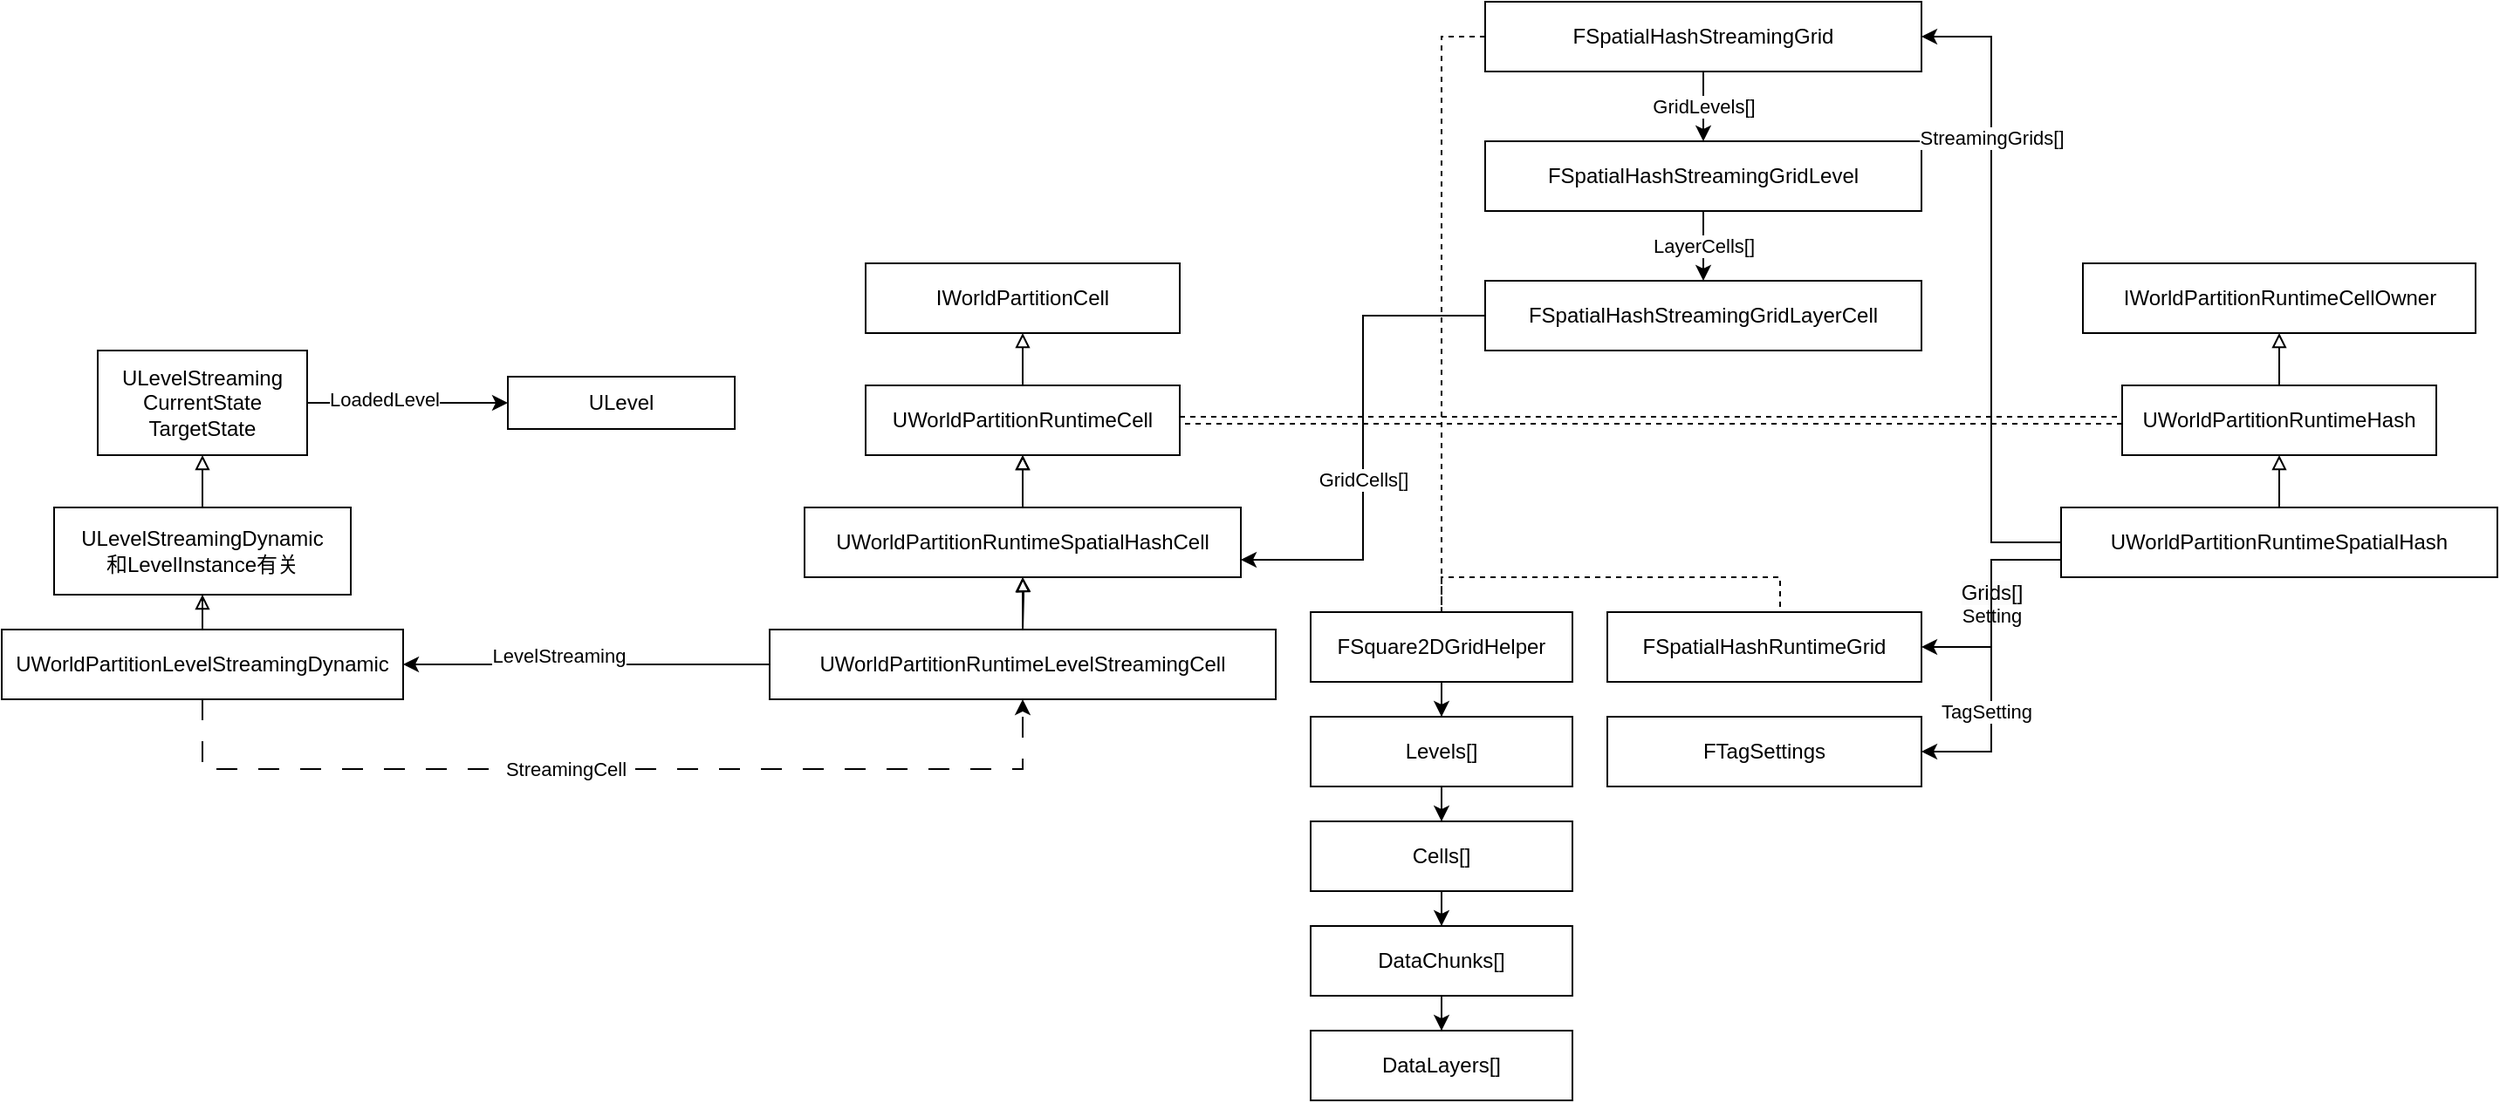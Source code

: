 <mxfile version="21.0.8" type="github">
  <diagram name="第 1 页" id="u48QxcZXzsDmRhVh5sVj">
    <mxGraphModel dx="1969" dy="2349" grid="1" gridSize="10" guides="1" tooltips="1" connect="1" arrows="1" fold="1" page="1" pageScale="1" pageWidth="827" pageHeight="1169" math="0" shadow="0">
      <root>
        <mxCell id="0" />
        <mxCell id="1" parent="0" />
        <mxCell id="lER_W7CF0ef6PpixGFhQ-1" value="ULevelStreaming&lt;br&gt;CurrentState&lt;br&gt;TargetState" style="rounded=0;whiteSpace=wrap;html=1;shadow=0;" vertex="1" parent="1">
          <mxGeometry x="115" y="30" width="120" height="60" as="geometry" />
        </mxCell>
        <mxCell id="lER_W7CF0ef6PpixGFhQ-12" style="edgeStyle=orthogonalEdgeStyle;rounded=0;orthogonalLoop=1;jettySize=auto;html=1;exitX=0.5;exitY=0;exitDx=0;exitDy=0;endArrow=block;endFill=0;" edge="1" parent="1" source="lER_W7CF0ef6PpixGFhQ-2" target="lER_W7CF0ef6PpixGFhQ-1">
          <mxGeometry relative="1" as="geometry" />
        </mxCell>
        <mxCell id="lER_W7CF0ef6PpixGFhQ-2" value="ULevelStreamingDynamic&lt;br&gt;和LevelInstance有关" style="rounded=0;whiteSpace=wrap;html=1;" vertex="1" parent="1">
          <mxGeometry x="90" y="120" width="170" height="50" as="geometry" />
        </mxCell>
        <mxCell id="lER_W7CF0ef6PpixGFhQ-13" style="edgeStyle=orthogonalEdgeStyle;rounded=0;orthogonalLoop=1;jettySize=auto;html=1;exitX=0.5;exitY=0;exitDx=0;exitDy=0;endArrow=block;endFill=0;" edge="1" parent="1" source="lER_W7CF0ef6PpixGFhQ-3" target="lER_W7CF0ef6PpixGFhQ-2">
          <mxGeometry relative="1" as="geometry" />
        </mxCell>
        <mxCell id="lER_W7CF0ef6PpixGFhQ-17" value="" style="edgeStyle=orthogonalEdgeStyle;rounded=0;orthogonalLoop=1;jettySize=auto;html=1;" edge="1" parent="1" source="lER_W7CF0ef6PpixGFhQ-1" target="lER_W7CF0ef6PpixGFhQ-16">
          <mxGeometry relative="1" as="geometry">
            <mxPoint x="349" as="sourcePoint" />
          </mxGeometry>
        </mxCell>
        <mxCell id="lER_W7CF0ef6PpixGFhQ-18" value="LoadedLevel" style="edgeLabel;html=1;align=center;verticalAlign=middle;resizable=0;points=[];" vertex="1" connectable="0" parent="lER_W7CF0ef6PpixGFhQ-17">
          <mxGeometry x="-0.233" y="2" relative="1" as="geometry">
            <mxPoint as="offset" />
          </mxGeometry>
        </mxCell>
        <mxCell id="lER_W7CF0ef6PpixGFhQ-23" style="edgeStyle=orthogonalEdgeStyle;rounded=0;orthogonalLoop=1;jettySize=auto;html=1;exitX=0.5;exitY=1;exitDx=0;exitDy=0;entryX=0.5;entryY=1;entryDx=0;entryDy=0;dashed=1;dashPattern=12 12;" edge="1" parent="1" source="lER_W7CF0ef6PpixGFhQ-3" target="lER_W7CF0ef6PpixGFhQ-6">
          <mxGeometry relative="1" as="geometry">
            <Array as="points">
              <mxPoint x="175" y="270" />
              <mxPoint x="645" y="270" />
            </Array>
          </mxGeometry>
        </mxCell>
        <mxCell id="lER_W7CF0ef6PpixGFhQ-25" value="StreamingCell" style="edgeLabel;html=1;align=center;verticalAlign=middle;resizable=0;points=[];" vertex="1" connectable="0" parent="lER_W7CF0ef6PpixGFhQ-23">
          <mxGeometry x="-0.098" relative="1" as="geometry">
            <mxPoint as="offset" />
          </mxGeometry>
        </mxCell>
        <mxCell id="lER_W7CF0ef6PpixGFhQ-3" value="UWorldPartitionLevelStreamingDynamic" style="rounded=0;whiteSpace=wrap;html=1;" vertex="1" parent="1">
          <mxGeometry x="60" y="190" width="230" height="40" as="geometry" />
        </mxCell>
        <mxCell id="lER_W7CF0ef6PpixGFhQ-4" value="UWorldPartitionRuntimeCell" style="rounded=0;whiteSpace=wrap;html=1;" vertex="1" parent="1">
          <mxGeometry x="555" y="50" width="180" height="40" as="geometry" />
        </mxCell>
        <mxCell id="lER_W7CF0ef6PpixGFhQ-9" style="edgeStyle=orthogonalEdgeStyle;rounded=0;orthogonalLoop=1;jettySize=auto;html=1;exitX=0.5;exitY=0;exitDx=0;exitDy=0;entryX=0.5;entryY=1;entryDx=0;entryDy=0;endArrow=block;endFill=0;" edge="1" parent="1" source="lER_W7CF0ef6PpixGFhQ-5" target="lER_W7CF0ef6PpixGFhQ-4">
          <mxGeometry relative="1" as="geometry" />
        </mxCell>
        <mxCell id="lER_W7CF0ef6PpixGFhQ-5" value="UWorldPartitionRuntimeSpatialHashCell" style="rounded=0;whiteSpace=wrap;html=1;" vertex="1" parent="1">
          <mxGeometry x="520" y="120" width="250" height="40" as="geometry" />
        </mxCell>
        <mxCell id="lER_W7CF0ef6PpixGFhQ-11" style="edgeStyle=orthogonalEdgeStyle;rounded=0;orthogonalLoop=1;jettySize=auto;html=1;exitX=0.5;exitY=0;exitDx=0;exitDy=0;endArrow=block;endFill=0;" edge="1" parent="1" source="lER_W7CF0ef6PpixGFhQ-6" target="lER_W7CF0ef6PpixGFhQ-5">
          <mxGeometry relative="1" as="geometry" />
        </mxCell>
        <mxCell id="lER_W7CF0ef6PpixGFhQ-14" style="edgeStyle=orthogonalEdgeStyle;rounded=0;orthogonalLoop=1;jettySize=auto;html=1;exitX=0;exitY=0.5;exitDx=0;exitDy=0;" edge="1" parent="1" source="lER_W7CF0ef6PpixGFhQ-6" target="lER_W7CF0ef6PpixGFhQ-3">
          <mxGeometry relative="1" as="geometry" />
        </mxCell>
        <mxCell id="lER_W7CF0ef6PpixGFhQ-15" value="LevelStreaming" style="edgeLabel;html=1;align=center;verticalAlign=middle;resizable=0;points=[];" vertex="1" connectable="0" parent="lER_W7CF0ef6PpixGFhQ-14">
          <mxGeometry x="0.152" y="-5" relative="1" as="geometry">
            <mxPoint as="offset" />
          </mxGeometry>
        </mxCell>
        <mxCell id="lER_W7CF0ef6PpixGFhQ-6" value="UWorldPartitionRuntimeLevelStreamingCell" style="rounded=0;whiteSpace=wrap;html=1;" vertex="1" parent="1">
          <mxGeometry x="500" y="190" width="290" height="40" as="geometry" />
        </mxCell>
        <mxCell id="lER_W7CF0ef6PpixGFhQ-16" value="ULevel" style="rounded=0;whiteSpace=wrap;html=1;" vertex="1" parent="1">
          <mxGeometry x="350" y="45" width="130" height="30" as="geometry" />
        </mxCell>
        <mxCell id="lER_W7CF0ef6PpixGFhQ-27" style="edgeStyle=orthogonalEdgeStyle;rounded=0;orthogonalLoop=1;jettySize=auto;html=1;exitX=0;exitY=0.5;exitDx=0;exitDy=0;entryX=1;entryY=0.75;entryDx=0;entryDy=0;" edge="1" parent="1" source="lER_W7CF0ef6PpixGFhQ-26" target="lER_W7CF0ef6PpixGFhQ-43">
          <mxGeometry relative="1" as="geometry" />
        </mxCell>
        <mxCell id="lER_W7CF0ef6PpixGFhQ-28" value="GridCells[]" style="edgeLabel;html=1;align=center;verticalAlign=middle;resizable=0;points=[];" vertex="1" connectable="0" parent="lER_W7CF0ef6PpixGFhQ-27">
          <mxGeometry x="0.17" relative="1" as="geometry">
            <mxPoint as="offset" />
          </mxGeometry>
        </mxCell>
        <mxCell id="lER_W7CF0ef6PpixGFhQ-26" value="FSpatialHashStreamingGridLayerCell" style="rounded=0;whiteSpace=wrap;html=1;" vertex="1" parent="1">
          <mxGeometry x="910" y="-10" width="250" height="40" as="geometry" />
        </mxCell>
        <mxCell id="lER_W7CF0ef6PpixGFhQ-30" value="FSpatialHashRuntimeGrid" style="rounded=0;whiteSpace=wrap;html=1;" vertex="1" parent="1">
          <mxGeometry x="980" y="180" width="180" height="40" as="geometry" />
        </mxCell>
        <mxCell id="lER_W7CF0ef6PpixGFhQ-34" value="LayerCells[]" style="edgeStyle=orthogonalEdgeStyle;rounded=0;orthogonalLoop=1;jettySize=auto;html=1;exitX=0.5;exitY=1;exitDx=0;exitDy=0;" edge="1" parent="1" source="lER_W7CF0ef6PpixGFhQ-31" target="lER_W7CF0ef6PpixGFhQ-26">
          <mxGeometry relative="1" as="geometry" />
        </mxCell>
        <mxCell id="lER_W7CF0ef6PpixGFhQ-31" value="FSpatialHashStreamingGridLevel" style="rounded=0;whiteSpace=wrap;html=1;" vertex="1" parent="1">
          <mxGeometry x="910" y="-90" width="250" height="40" as="geometry" />
        </mxCell>
        <mxCell id="lER_W7CF0ef6PpixGFhQ-35" value="GridLevels[]" style="edgeStyle=orthogonalEdgeStyle;rounded=0;orthogonalLoop=1;jettySize=auto;html=1;" edge="1" parent="1" source="lER_W7CF0ef6PpixGFhQ-32" target="lER_W7CF0ef6PpixGFhQ-31">
          <mxGeometry relative="1" as="geometry" />
        </mxCell>
        <mxCell id="lER_W7CF0ef6PpixGFhQ-76" style="edgeStyle=orthogonalEdgeStyle;rounded=0;orthogonalLoop=1;jettySize=auto;html=1;entryX=0.5;entryY=0;entryDx=0;entryDy=0;exitX=0;exitY=0.5;exitDx=0;exitDy=0;dashed=1;endArrow=none;endFill=0;" edge="1" parent="1" source="lER_W7CF0ef6PpixGFhQ-32" target="lER_W7CF0ef6PpixGFhQ-65">
          <mxGeometry relative="1" as="geometry" />
        </mxCell>
        <mxCell id="lER_W7CF0ef6PpixGFhQ-32" value="FSpatialHashStreamingGrid" style="rounded=0;whiteSpace=wrap;html=1;" vertex="1" parent="1">
          <mxGeometry x="910" y="-170" width="250" height="40" as="geometry" />
        </mxCell>
        <mxCell id="lER_W7CF0ef6PpixGFhQ-52" value="" style="edgeStyle=orthogonalEdgeStyle;rounded=0;orthogonalLoop=1;jettySize=auto;html=1;endArrow=block;endFill=0;" edge="1" parent="1" source="lER_W7CF0ef6PpixGFhQ-40" target="lER_W7CF0ef6PpixGFhQ-51">
          <mxGeometry relative="1" as="geometry" />
        </mxCell>
        <mxCell id="lER_W7CF0ef6PpixGFhQ-40" value="UWorldPartitionRuntimeCell" style="rounded=0;whiteSpace=wrap;html=1;" vertex="1" parent="1">
          <mxGeometry x="555" y="50" width="180" height="40" as="geometry" />
        </mxCell>
        <mxCell id="lER_W7CF0ef6PpixGFhQ-41" style="edgeStyle=orthogonalEdgeStyle;rounded=0;orthogonalLoop=1;jettySize=auto;html=1;exitX=0.5;exitY=0;exitDx=0;exitDy=0;entryX=0.5;entryY=1;entryDx=0;entryDy=0;endArrow=block;endFill=0;" edge="1" source="lER_W7CF0ef6PpixGFhQ-43" target="lER_W7CF0ef6PpixGFhQ-40" parent="1">
          <mxGeometry relative="1" as="geometry" />
        </mxCell>
        <mxCell id="lER_W7CF0ef6PpixGFhQ-42" style="edgeStyle=orthogonalEdgeStyle;rounded=0;orthogonalLoop=1;jettySize=auto;html=1;exitX=0.5;exitY=0;exitDx=0;exitDy=0;endArrow=block;endFill=0;" edge="1" target="lER_W7CF0ef6PpixGFhQ-43" parent="1">
          <mxGeometry relative="1" as="geometry">
            <mxPoint x="645" y="190" as="sourcePoint" />
          </mxGeometry>
        </mxCell>
        <mxCell id="lER_W7CF0ef6PpixGFhQ-43" value="UWorldPartitionRuntimeSpatialHashCell" style="rounded=0;whiteSpace=wrap;html=1;" vertex="1" parent="1">
          <mxGeometry x="520" y="120" width="250" height="40" as="geometry" />
        </mxCell>
        <mxCell id="lER_W7CF0ef6PpixGFhQ-55" style="edgeStyle=orthogonalEdgeStyle;rounded=0;orthogonalLoop=1;jettySize=auto;html=1;dashed=1;shape=link;" edge="1" parent="1" source="lER_W7CF0ef6PpixGFhQ-45" target="lER_W7CF0ef6PpixGFhQ-40">
          <mxGeometry relative="1" as="geometry" />
        </mxCell>
        <mxCell id="lER_W7CF0ef6PpixGFhQ-45" value="UWorldPartitionRuntimeHash" style="rounded=0;whiteSpace=wrap;html=1;" vertex="1" parent="1">
          <mxGeometry x="1275" y="50" width="180" height="40" as="geometry" />
        </mxCell>
        <mxCell id="lER_W7CF0ef6PpixGFhQ-46" style="edgeStyle=orthogonalEdgeStyle;rounded=0;orthogonalLoop=1;jettySize=auto;html=1;exitX=0.5;exitY=0;exitDx=0;exitDy=0;entryX=0.5;entryY=1;entryDx=0;entryDy=0;endArrow=block;endFill=0;" edge="1" parent="1" source="lER_W7CF0ef6PpixGFhQ-48" target="lER_W7CF0ef6PpixGFhQ-45">
          <mxGeometry relative="1" as="geometry" />
        </mxCell>
        <mxCell id="lER_W7CF0ef6PpixGFhQ-56" style="edgeStyle=orthogonalEdgeStyle;rounded=0;orthogonalLoop=1;jettySize=auto;html=1;exitX=0;exitY=0.5;exitDx=0;exitDy=0;entryX=1;entryY=0.5;entryDx=0;entryDy=0;" edge="1" parent="1" source="lER_W7CF0ef6PpixGFhQ-48" target="lER_W7CF0ef6PpixGFhQ-32">
          <mxGeometry relative="1" as="geometry" />
        </mxCell>
        <mxCell id="lER_W7CF0ef6PpixGFhQ-57" value="StreamingGrids[]" style="edgeLabel;html=1;align=center;verticalAlign=middle;resizable=0;points=[];" vertex="1" connectable="0" parent="lER_W7CF0ef6PpixGFhQ-56">
          <mxGeometry x="0.469" relative="1" as="geometry">
            <mxPoint as="offset" />
          </mxGeometry>
        </mxCell>
        <mxCell id="lER_W7CF0ef6PpixGFhQ-59" value="&lt;span style=&quot;color: rgb(0, 0, 0); font-family: Helvetica; font-size: 12px; font-style: normal; font-variant-ligatures: normal; font-variant-caps: normal; font-weight: 400; letter-spacing: normal; orphans: 2; text-align: center; text-indent: 0px; text-transform: none; widows: 2; word-spacing: 0px; -webkit-text-stroke-width: 0px; background-color: rgb(251, 251, 251); text-decoration-thickness: initial; text-decoration-style: initial; text-decoration-color: initial; float: none; display: inline !important;&quot;&gt;Grids[]&lt;br&gt;&lt;/span&gt;Setting" style="edgeStyle=orthogonalEdgeStyle;rounded=0;orthogonalLoop=1;jettySize=auto;html=1;exitX=0;exitY=0.75;exitDx=0;exitDy=0;entryX=1;entryY=0.5;entryDx=0;entryDy=0;" edge="1" parent="1" source="lER_W7CF0ef6PpixGFhQ-48" target="lER_W7CF0ef6PpixGFhQ-30">
          <mxGeometry relative="1" as="geometry" />
        </mxCell>
        <mxCell id="lER_W7CF0ef6PpixGFhQ-61" style="edgeStyle=orthogonalEdgeStyle;rounded=0;orthogonalLoop=1;jettySize=auto;html=1;exitX=0;exitY=0.75;exitDx=0;exitDy=0;entryX=1;entryY=0.5;entryDx=0;entryDy=0;" edge="1" parent="1" source="lER_W7CF0ef6PpixGFhQ-48" target="lER_W7CF0ef6PpixGFhQ-60">
          <mxGeometry relative="1" as="geometry" />
        </mxCell>
        <mxCell id="lER_W7CF0ef6PpixGFhQ-62" value="TagSetting" style="edgeLabel;html=1;align=center;verticalAlign=middle;resizable=0;points=[];" vertex="1" connectable="0" parent="lER_W7CF0ef6PpixGFhQ-61">
          <mxGeometry x="0.338" y="-3" relative="1" as="geometry">
            <mxPoint as="offset" />
          </mxGeometry>
        </mxCell>
        <mxCell id="lER_W7CF0ef6PpixGFhQ-48" value="UWorldPartitionRuntimeSpatialHash" style="rounded=0;whiteSpace=wrap;html=1;" vertex="1" parent="1">
          <mxGeometry x="1240" y="120" width="250" height="40" as="geometry" />
        </mxCell>
        <mxCell id="lER_W7CF0ef6PpixGFhQ-51" value="IWorldPartitionCell" style="rounded=0;whiteSpace=wrap;html=1;" vertex="1" parent="1">
          <mxGeometry x="555" y="-20" width="180" height="40" as="geometry" />
        </mxCell>
        <mxCell id="lER_W7CF0ef6PpixGFhQ-53" value="" style="edgeStyle=orthogonalEdgeStyle;rounded=0;orthogonalLoop=1;jettySize=auto;html=1;endArrow=block;endFill=0;exitX=0.5;exitY=0;exitDx=0;exitDy=0;" edge="1" parent="1" target="lER_W7CF0ef6PpixGFhQ-54" source="lER_W7CF0ef6PpixGFhQ-45">
          <mxGeometry relative="1" as="geometry">
            <mxPoint x="1365" y="40" as="sourcePoint" />
          </mxGeometry>
        </mxCell>
        <mxCell id="lER_W7CF0ef6PpixGFhQ-54" value="IWorldPartitionRuntimeCellOwner" style="rounded=0;whiteSpace=wrap;html=1;" vertex="1" parent="1">
          <mxGeometry x="1252.5" y="-20" width="225" height="40" as="geometry" />
        </mxCell>
        <mxCell id="lER_W7CF0ef6PpixGFhQ-60" value="FTagSettings" style="rounded=0;whiteSpace=wrap;html=1;" vertex="1" parent="1">
          <mxGeometry x="980" y="240" width="180" height="40" as="geometry" />
        </mxCell>
        <mxCell id="lER_W7CF0ef6PpixGFhQ-68" value="" style="edgeStyle=orthogonalEdgeStyle;rounded=0;orthogonalLoop=1;jettySize=auto;html=1;" edge="1" parent="1" source="lER_W7CF0ef6PpixGFhQ-65" target="lER_W7CF0ef6PpixGFhQ-67">
          <mxGeometry relative="1" as="geometry" />
        </mxCell>
        <mxCell id="lER_W7CF0ef6PpixGFhQ-75" style="edgeStyle=orthogonalEdgeStyle;rounded=0;orthogonalLoop=1;jettySize=auto;html=1;exitX=0.5;exitY=0;exitDx=0;exitDy=0;entryX=0.55;entryY=-0.025;entryDx=0;entryDy=0;entryPerimeter=0;endArrow=none;endFill=0;dashed=1;" edge="1" parent="1" source="lER_W7CF0ef6PpixGFhQ-65" target="lER_W7CF0ef6PpixGFhQ-30">
          <mxGeometry relative="1" as="geometry" />
        </mxCell>
        <mxCell id="lER_W7CF0ef6PpixGFhQ-65" value="FSquare2DGridHelper" style="rounded=0;whiteSpace=wrap;html=1;" vertex="1" parent="1">
          <mxGeometry x="810" y="180" width="150" height="40" as="geometry" />
        </mxCell>
        <mxCell id="lER_W7CF0ef6PpixGFhQ-70" value="" style="edgeStyle=orthogonalEdgeStyle;rounded=0;orthogonalLoop=1;jettySize=auto;html=1;" edge="1" parent="1" source="lER_W7CF0ef6PpixGFhQ-67" target="lER_W7CF0ef6PpixGFhQ-69">
          <mxGeometry relative="1" as="geometry" />
        </mxCell>
        <mxCell id="lER_W7CF0ef6PpixGFhQ-67" value="Levels[]" style="rounded=0;whiteSpace=wrap;html=1;" vertex="1" parent="1">
          <mxGeometry x="810" y="240" width="150" height="40" as="geometry" />
        </mxCell>
        <mxCell id="lER_W7CF0ef6PpixGFhQ-72" value="" style="edgeStyle=orthogonalEdgeStyle;rounded=0;orthogonalLoop=1;jettySize=auto;html=1;" edge="1" parent="1" source="lER_W7CF0ef6PpixGFhQ-69" target="lER_W7CF0ef6PpixGFhQ-71">
          <mxGeometry relative="1" as="geometry" />
        </mxCell>
        <mxCell id="lER_W7CF0ef6PpixGFhQ-69" value="Cells[]" style="rounded=0;whiteSpace=wrap;html=1;" vertex="1" parent="1">
          <mxGeometry x="810" y="300" width="150" height="40" as="geometry" />
        </mxCell>
        <mxCell id="lER_W7CF0ef6PpixGFhQ-74" value="" style="edgeStyle=orthogonalEdgeStyle;rounded=0;orthogonalLoop=1;jettySize=auto;html=1;" edge="1" parent="1" source="lER_W7CF0ef6PpixGFhQ-71" target="lER_W7CF0ef6PpixGFhQ-73">
          <mxGeometry relative="1" as="geometry" />
        </mxCell>
        <mxCell id="lER_W7CF0ef6PpixGFhQ-71" value="DataChunks[]" style="rounded=0;whiteSpace=wrap;html=1;" vertex="1" parent="1">
          <mxGeometry x="810" y="360" width="150" height="40" as="geometry" />
        </mxCell>
        <mxCell id="lER_W7CF0ef6PpixGFhQ-73" value="DataLayers[]" style="rounded=0;whiteSpace=wrap;html=1;" vertex="1" parent="1">
          <mxGeometry x="810" y="420" width="150" height="40" as="geometry" />
        </mxCell>
      </root>
    </mxGraphModel>
  </diagram>
</mxfile>
